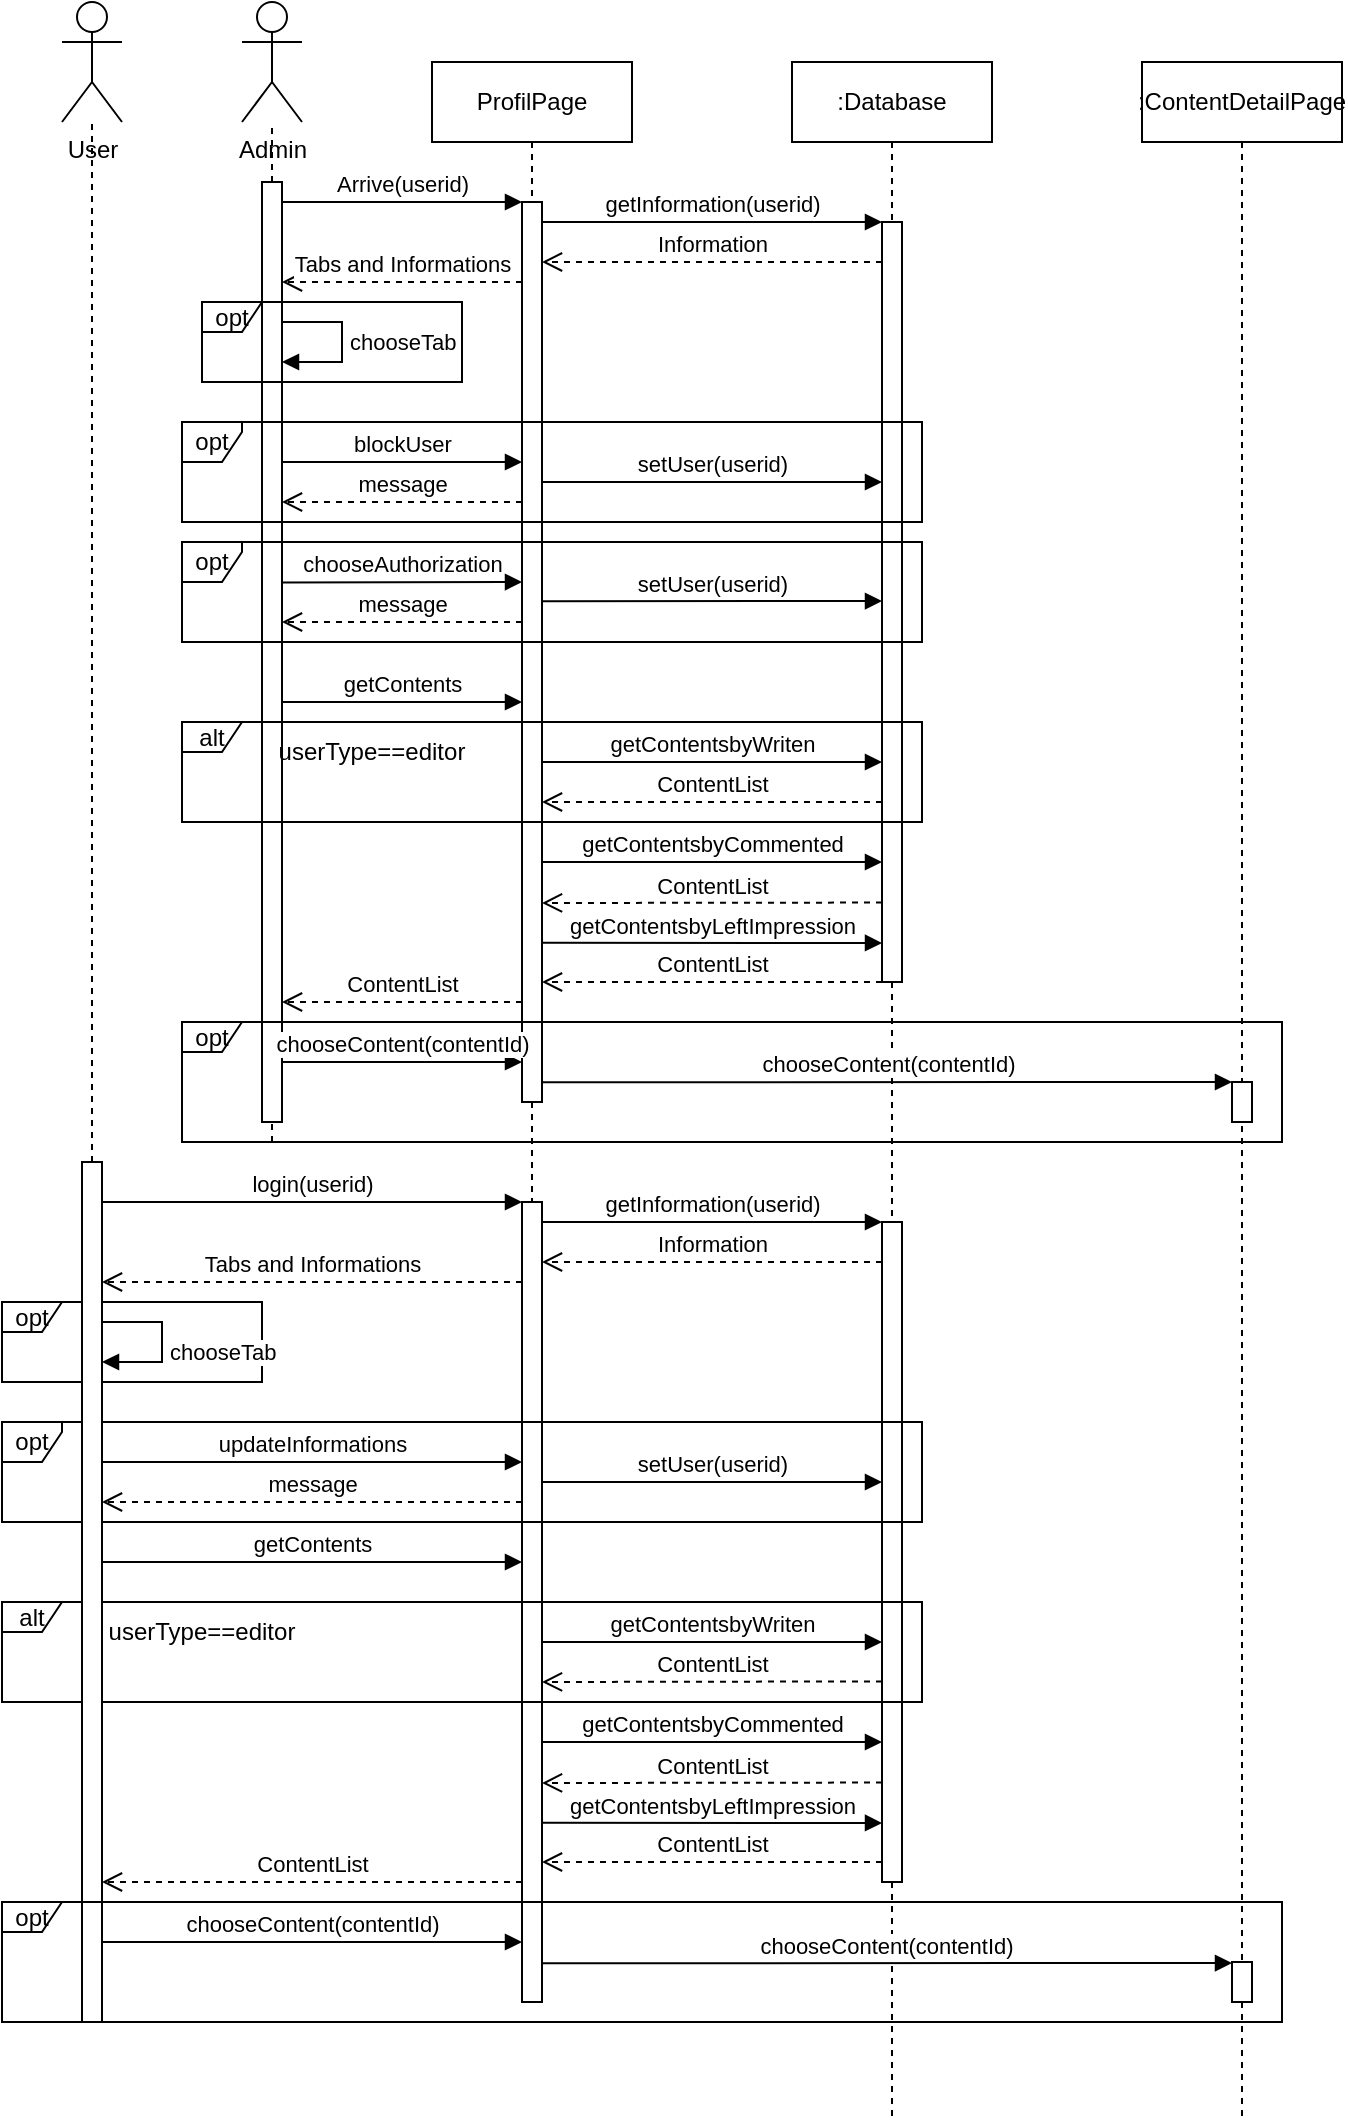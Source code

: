<mxfile version="21.2.9" type="device">
  <diagram name="Page-1" id="2YBvvXClWsGukQMizWep">
    <mxGraphModel dx="1937" dy="1089" grid="1" gridSize="10" guides="1" tooltips="1" connect="1" arrows="1" fold="1" page="1" pageScale="1" pageWidth="850" pageHeight="1100" math="0" shadow="0">
      <root>
        <mxCell id="0" />
        <mxCell id="1" parent="0" />
        <mxCell id="aM9ryv3xv72pqoxQDRHE-1" value="ProfilPage" style="shape=umlLifeline;perimeter=lifelinePerimeter;whiteSpace=wrap;html=1;container=0;dropTarget=0;collapsible=0;recursiveResize=0;outlineConnect=0;portConstraint=eastwest;newEdgeStyle={&quot;edgeStyle&quot;:&quot;elbowEdgeStyle&quot;,&quot;elbow&quot;:&quot;vertical&quot;,&quot;curved&quot;:0,&quot;rounded&quot;:0};" parent="1" vertex="1">
          <mxGeometry x="225" y="70" width="100" height="720" as="geometry" />
        </mxCell>
        <mxCell id="aM9ryv3xv72pqoxQDRHE-2" value="" style="html=1;points=[];perimeter=orthogonalPerimeter;outlineConnect=0;targetShapes=umlLifeline;portConstraint=eastwest;newEdgeStyle={&quot;edgeStyle&quot;:&quot;elbowEdgeStyle&quot;,&quot;elbow&quot;:&quot;vertical&quot;,&quot;curved&quot;:0,&quot;rounded&quot;:0};" parent="aM9ryv3xv72pqoxQDRHE-1" vertex="1">
          <mxGeometry x="45" y="70" width="10" height="450" as="geometry" />
        </mxCell>
        <mxCell id="aM9ryv3xv72pqoxQDRHE-5" value=":Database" style="shape=umlLifeline;perimeter=lifelinePerimeter;whiteSpace=wrap;html=1;container=0;dropTarget=0;collapsible=0;recursiveResize=0;outlineConnect=0;portConstraint=eastwest;newEdgeStyle={&quot;edgeStyle&quot;:&quot;elbowEdgeStyle&quot;,&quot;elbow&quot;:&quot;vertical&quot;,&quot;curved&quot;:0,&quot;rounded&quot;:0};" parent="1" vertex="1">
          <mxGeometry x="405" y="70" width="100" height="1030" as="geometry" />
        </mxCell>
        <mxCell id="aM9ryv3xv72pqoxQDRHE-6" value="" style="html=1;points=[];perimeter=orthogonalPerimeter;outlineConnect=0;targetShapes=umlLifeline;portConstraint=eastwest;newEdgeStyle={&quot;edgeStyle&quot;:&quot;elbowEdgeStyle&quot;,&quot;elbow&quot;:&quot;vertical&quot;,&quot;curved&quot;:0,&quot;rounded&quot;:0};" parent="aM9ryv3xv72pqoxQDRHE-5" vertex="1">
          <mxGeometry x="45" y="80" width="10" height="380" as="geometry" />
        </mxCell>
        <mxCell id="aM9ryv3xv72pqoxQDRHE-7" value="getInformation(userid)" style="html=1;verticalAlign=bottom;endArrow=block;edgeStyle=elbowEdgeStyle;elbow=vertical;curved=0;rounded=0;" parent="1" source="aM9ryv3xv72pqoxQDRHE-2" target="aM9ryv3xv72pqoxQDRHE-6" edge="1">
          <mxGeometry relative="1" as="geometry">
            <mxPoint x="380" y="160" as="sourcePoint" />
            <Array as="points">
              <mxPoint x="365" y="150" />
            </Array>
          </mxGeometry>
        </mxCell>
        <mxCell id="aS7JHVyA482OQ9VyYVJ9-1" value=":ContentDetailPage" style="shape=umlLifeline;perimeter=lifelinePerimeter;whiteSpace=wrap;html=1;container=0;dropTarget=0;collapsible=0;recursiveResize=0;outlineConnect=0;portConstraint=eastwest;newEdgeStyle={&quot;edgeStyle&quot;:&quot;elbowEdgeStyle&quot;,&quot;elbow&quot;:&quot;vertical&quot;,&quot;curved&quot;:0,&quot;rounded&quot;:0};" vertex="1" parent="1">
          <mxGeometry x="580" y="70" width="100" height="1030" as="geometry" />
        </mxCell>
        <mxCell id="aS7JHVyA482OQ9VyYVJ9-2" value="" style="html=1;points=[];perimeter=orthogonalPerimeter;outlineConnect=0;targetShapes=umlLifeline;portConstraint=eastwest;newEdgeStyle={&quot;edgeStyle&quot;:&quot;elbowEdgeStyle&quot;,&quot;elbow&quot;:&quot;vertical&quot;,&quot;curved&quot;:0,&quot;rounded&quot;:0};" vertex="1" parent="aS7JHVyA482OQ9VyYVJ9-1">
          <mxGeometry x="45" y="510" width="10" height="20" as="geometry" />
        </mxCell>
        <mxCell id="aS7JHVyA482OQ9VyYVJ9-84" value="" style="html=1;points=[];perimeter=orthogonalPerimeter;outlineConnect=0;targetShapes=umlLifeline;portConstraint=eastwest;newEdgeStyle={&quot;edgeStyle&quot;:&quot;elbowEdgeStyle&quot;,&quot;elbow&quot;:&quot;vertical&quot;,&quot;curved&quot;:0,&quot;rounded&quot;:0};" vertex="1" parent="aS7JHVyA482OQ9VyYVJ9-1">
          <mxGeometry x="45" y="950" width="10" height="20" as="geometry" />
        </mxCell>
        <mxCell id="aS7JHVyA482OQ9VyYVJ9-3" value="Admin" style="shape=umlActor;verticalLabelPosition=bottom;verticalAlign=top;html=1;outlineConnect=0;" vertex="1" parent="1">
          <mxGeometry x="130" y="40" width="30" height="60" as="geometry" />
        </mxCell>
        <mxCell id="aS7JHVyA482OQ9VyYVJ9-4" value="User" style="shape=umlActor;verticalLabelPosition=bottom;verticalAlign=top;html=1;outlineConnect=0;" vertex="1" parent="1">
          <mxGeometry x="40" y="40" width="30" height="60" as="geometry" />
        </mxCell>
        <mxCell id="aS7JHVyA482OQ9VyYVJ9-11" value="" style="endArrow=none;dashed=1;html=1;rounded=0;" edge="1" parent="1" source="aS7JHVyA482OQ9VyYVJ9-14" target="aS7JHVyA482OQ9VyYVJ9-3">
          <mxGeometry width="50" height="50" relative="1" as="geometry">
            <mxPoint x="145" y="800" as="sourcePoint" />
            <mxPoint x="170" y="440" as="targetPoint" />
          </mxGeometry>
        </mxCell>
        <mxCell id="aS7JHVyA482OQ9VyYVJ9-12" value="" style="endArrow=none;dashed=1;html=1;rounded=0;" edge="1" parent="1" source="aS7JHVyA482OQ9VyYVJ9-56" target="aS7JHVyA482OQ9VyYVJ9-4">
          <mxGeometry width="50" height="50" relative="1" as="geometry">
            <mxPoint x="55" y="800" as="sourcePoint" />
            <mxPoint x="120" y="320" as="targetPoint" />
          </mxGeometry>
        </mxCell>
        <mxCell id="aS7JHVyA482OQ9VyYVJ9-15" value="" style="endArrow=none;dashed=1;html=1;rounded=0;" edge="1" parent="1" target="aS7JHVyA482OQ9VyYVJ9-14">
          <mxGeometry width="50" height="50" relative="1" as="geometry">
            <mxPoint x="145" y="610" as="sourcePoint" />
            <mxPoint x="145" y="100" as="targetPoint" />
          </mxGeometry>
        </mxCell>
        <mxCell id="aS7JHVyA482OQ9VyYVJ9-14" value="" style="html=1;points=[];perimeter=orthogonalPerimeter;outlineConnect=0;targetShapes=umlLifeline;portConstraint=eastwest;newEdgeStyle={&quot;edgeStyle&quot;:&quot;elbowEdgeStyle&quot;,&quot;elbow&quot;:&quot;vertical&quot;,&quot;curved&quot;:0,&quot;rounded&quot;:0};" vertex="1" parent="1">
          <mxGeometry x="140" y="130" width="10" height="470" as="geometry" />
        </mxCell>
        <mxCell id="aS7JHVyA482OQ9VyYVJ9-19" value="Tabs and Informations" style="html=1;verticalAlign=bottom;endArrow=open;dashed=1;endSize=8;edgeStyle=elbowEdgeStyle;elbow=vertical;curved=0;rounded=0;" edge="1" parent="1">
          <mxGeometry relative="1" as="geometry">
            <mxPoint x="150" y="180" as="targetPoint" />
            <Array as="points">
              <mxPoint x="195" y="180" />
            </Array>
            <mxPoint x="270" y="180" as="sourcePoint" />
          </mxGeometry>
        </mxCell>
        <mxCell id="aS7JHVyA482OQ9VyYVJ9-20" value="Information" style="html=1;verticalAlign=bottom;endArrow=open;dashed=1;endSize=8;edgeStyle=elbowEdgeStyle;elbow=vertical;curved=0;rounded=0;" edge="1" parent="1">
          <mxGeometry relative="1" as="geometry">
            <mxPoint x="280" y="170" as="targetPoint" />
            <Array as="points">
              <mxPoint x="375" y="170" />
            </Array>
            <mxPoint x="450" y="170" as="sourcePoint" />
          </mxGeometry>
        </mxCell>
        <mxCell id="aS7JHVyA482OQ9VyYVJ9-25" value="opt" style="shape=umlFrame;whiteSpace=wrap;html=1;pointerEvents=0;width=30;height=20;" vertex="1" parent="1">
          <mxGeometry x="100" y="250" width="370" height="50" as="geometry" />
        </mxCell>
        <mxCell id="aS7JHVyA482OQ9VyYVJ9-26" value="blockUser" style="html=1;verticalAlign=bottom;endArrow=block;edgeStyle=elbowEdgeStyle;elbow=vertical;curved=0;rounded=0;" edge="1" parent="1">
          <mxGeometry width="80" relative="1" as="geometry">
            <mxPoint x="150" y="270" as="sourcePoint" />
            <mxPoint x="270" y="270" as="targetPoint" />
            <Array as="points">
              <mxPoint x="240" y="270" />
            </Array>
          </mxGeometry>
        </mxCell>
        <mxCell id="aS7JHVyA482OQ9VyYVJ9-27" value="message" style="html=1;verticalAlign=bottom;endArrow=open;dashed=1;endSize=8;edgeStyle=elbowEdgeStyle;elbow=vertical;curved=0;rounded=0;" edge="1" parent="1">
          <mxGeometry relative="1" as="geometry">
            <mxPoint x="150" y="290" as="targetPoint" />
            <Array as="points">
              <mxPoint x="185" y="290" />
            </Array>
            <mxPoint x="270" y="290" as="sourcePoint" />
          </mxGeometry>
        </mxCell>
        <mxCell id="aS7JHVyA482OQ9VyYVJ9-28" value="setUser(userid)" style="html=1;verticalAlign=bottom;endArrow=block;edgeStyle=elbowEdgeStyle;elbow=vertical;curved=0;rounded=0;" edge="1" parent="1">
          <mxGeometry width="80" relative="1" as="geometry">
            <mxPoint x="280" y="280" as="sourcePoint" />
            <mxPoint x="450" y="280" as="targetPoint" />
          </mxGeometry>
        </mxCell>
        <mxCell id="aS7JHVyA482OQ9VyYVJ9-29" value="Arrive(userid)" style="html=1;verticalAlign=bottom;endArrow=block;edgeStyle=elbowEdgeStyle;elbow=vertical;curved=0;rounded=0;" edge="1" parent="1" source="aS7JHVyA482OQ9VyYVJ9-14">
          <mxGeometry x="-0.001" width="80" relative="1" as="geometry">
            <mxPoint x="190" y="140" as="sourcePoint" />
            <mxPoint x="270" y="140" as="targetPoint" />
            <mxPoint as="offset" />
          </mxGeometry>
        </mxCell>
        <mxCell id="aS7JHVyA482OQ9VyYVJ9-30" value="opt" style="shape=umlFrame;whiteSpace=wrap;html=1;pointerEvents=0;width=30;height=20;" vertex="1" parent="1">
          <mxGeometry x="100" y="310" width="370" height="50" as="geometry" />
        </mxCell>
        <mxCell id="aS7JHVyA482OQ9VyYVJ9-31" value="chooseAuthorization" style="html=1;verticalAlign=bottom;endArrow=block;edgeStyle=elbowEdgeStyle;elbow=vertical;curved=0;rounded=0;" edge="1" parent="1">
          <mxGeometry width="80" relative="1" as="geometry">
            <mxPoint x="150" y="330.21" as="sourcePoint" />
            <mxPoint x="270" y="330" as="targetPoint" />
          </mxGeometry>
        </mxCell>
        <mxCell id="aS7JHVyA482OQ9VyYVJ9-32" value="setUser(userid)" style="html=1;verticalAlign=bottom;endArrow=block;edgeStyle=elbowEdgeStyle;elbow=vertical;curved=0;rounded=0;" edge="1" parent="1">
          <mxGeometry width="80" relative="1" as="geometry">
            <mxPoint x="280" y="339.58" as="sourcePoint" />
            <mxPoint x="450" y="339.58" as="targetPoint" />
          </mxGeometry>
        </mxCell>
        <mxCell id="aS7JHVyA482OQ9VyYVJ9-33" value="message" style="html=1;verticalAlign=bottom;endArrow=open;dashed=1;endSize=8;edgeStyle=elbowEdgeStyle;elbow=vertical;curved=0;rounded=0;" edge="1" parent="1">
          <mxGeometry relative="1" as="geometry">
            <mxPoint x="150" y="350" as="targetPoint" />
            <Array as="points">
              <mxPoint x="185" y="350" />
            </Array>
            <mxPoint x="270" y="350" as="sourcePoint" />
          </mxGeometry>
        </mxCell>
        <mxCell id="aS7JHVyA482OQ9VyYVJ9-34" value="opt" style="shape=umlFrame;whiteSpace=wrap;html=1;pointerEvents=0;width=30;height=15;" vertex="1" parent="1">
          <mxGeometry x="110" y="190" width="130" height="40" as="geometry" />
        </mxCell>
        <mxCell id="aS7JHVyA482OQ9VyYVJ9-38" value="chooseTab" style="html=1;align=left;spacingLeft=2;endArrow=block;rounded=0;edgeStyle=orthogonalEdgeStyle;curved=0;rounded=0;" edge="1" target="aS7JHVyA482OQ9VyYVJ9-14" parent="1">
          <mxGeometry x="0.111" relative="1" as="geometry">
            <mxPoint x="150" y="190" as="sourcePoint" />
            <Array as="points">
              <mxPoint x="150" y="200" />
              <mxPoint x="180" y="200" />
              <mxPoint x="180" y="220" />
            </Array>
            <mxPoint x="155" y="220" as="targetPoint" />
            <mxPoint as="offset" />
          </mxGeometry>
        </mxCell>
        <mxCell id="aS7JHVyA482OQ9VyYVJ9-40" value="alt" style="shape=umlFrame;whiteSpace=wrap;html=1;pointerEvents=0;width=30;height=15;" vertex="1" parent="1">
          <mxGeometry x="100" y="400" width="370" height="50" as="geometry" />
        </mxCell>
        <mxCell id="aS7JHVyA482OQ9VyYVJ9-41" value="getContents" style="html=1;verticalAlign=bottom;endArrow=block;edgeStyle=elbowEdgeStyle;elbow=vertical;curved=0;rounded=0;" edge="1" parent="1" target="aM9ryv3xv72pqoxQDRHE-2">
          <mxGeometry width="80" relative="1" as="geometry">
            <mxPoint x="150" y="390" as="sourcePoint" />
            <mxPoint x="230" y="390" as="targetPoint" />
          </mxGeometry>
        </mxCell>
        <mxCell id="aS7JHVyA482OQ9VyYVJ9-42" value="getContentsbyWriten" style="html=1;verticalAlign=bottom;endArrow=block;edgeStyle=elbowEdgeStyle;elbow=vertical;curved=0;rounded=0;" edge="1" parent="1">
          <mxGeometry width="80" relative="1" as="geometry">
            <mxPoint x="280" y="420" as="sourcePoint" />
            <mxPoint x="450" y="420" as="targetPoint" />
          </mxGeometry>
        </mxCell>
        <mxCell id="aS7JHVyA482OQ9VyYVJ9-44" value="getContentsbyCommented" style="html=1;verticalAlign=bottom;endArrow=block;edgeStyle=elbowEdgeStyle;elbow=vertical;curved=0;rounded=0;" edge="1" parent="1">
          <mxGeometry width="80" relative="1" as="geometry">
            <mxPoint x="280" y="470.0" as="sourcePoint" />
            <mxPoint x="450" y="470.0" as="targetPoint" />
          </mxGeometry>
        </mxCell>
        <mxCell id="aS7JHVyA482OQ9VyYVJ9-45" value="getContentsbyLeftImpression" style="html=1;verticalAlign=bottom;endArrow=block;edgeStyle=elbowEdgeStyle;elbow=vertical;curved=0;rounded=0;" edge="1" parent="1">
          <mxGeometry width="80" relative="1" as="geometry">
            <mxPoint x="280" y="510.35" as="sourcePoint" />
            <mxPoint x="450" y="510.35" as="targetPoint" />
          </mxGeometry>
        </mxCell>
        <mxCell id="aS7JHVyA482OQ9VyYVJ9-46" value="ContentList" style="html=1;verticalAlign=bottom;endArrow=open;dashed=1;endSize=8;edgeStyle=elbowEdgeStyle;elbow=vertical;curved=0;rounded=0;" edge="1" parent="1" source="aM9ryv3xv72pqoxQDRHE-6">
          <mxGeometry relative="1" as="geometry">
            <mxPoint x="400" y="440" as="sourcePoint" />
            <mxPoint x="280" y="440" as="targetPoint" />
          </mxGeometry>
        </mxCell>
        <mxCell id="aS7JHVyA482OQ9VyYVJ9-47" value="ContentList" style="html=1;verticalAlign=bottom;endArrow=open;dashed=1;endSize=8;edgeStyle=elbowEdgeStyle;elbow=vertical;curved=0;rounded=0;" edge="1" parent="1">
          <mxGeometry relative="1" as="geometry">
            <mxPoint x="450" y="490.28" as="sourcePoint" />
            <mxPoint x="280" y="490.28" as="targetPoint" />
          </mxGeometry>
        </mxCell>
        <mxCell id="aS7JHVyA482OQ9VyYVJ9-48" value="ContentList" style="html=1;verticalAlign=bottom;endArrow=open;dashed=1;endSize=8;edgeStyle=elbowEdgeStyle;elbow=vertical;curved=0;rounded=0;" edge="1" parent="1">
          <mxGeometry relative="1" as="geometry">
            <mxPoint x="450" y="530" as="sourcePoint" />
            <mxPoint x="280" y="530" as="targetPoint" />
          </mxGeometry>
        </mxCell>
        <mxCell id="aS7JHVyA482OQ9VyYVJ9-49" value="userType==editor" style="text;html=1;strokeColor=none;fillColor=none;align=center;verticalAlign=middle;whiteSpace=wrap;rounded=0;" vertex="1" parent="1">
          <mxGeometry x="165" y="400" width="60" height="30" as="geometry" />
        </mxCell>
        <mxCell id="aS7JHVyA482OQ9VyYVJ9-50" value="ContentList" style="html=1;verticalAlign=bottom;endArrow=open;dashed=1;endSize=8;edgeStyle=elbowEdgeStyle;elbow=vertical;curved=0;rounded=0;" edge="1" parent="1">
          <mxGeometry relative="1" as="geometry">
            <mxPoint x="270" y="540" as="sourcePoint" />
            <mxPoint x="150" y="540" as="targetPoint" />
          </mxGeometry>
        </mxCell>
        <mxCell id="aS7JHVyA482OQ9VyYVJ9-51" value="chooseContent(contentId)" style="html=1;verticalAlign=bottom;endArrow=block;edgeStyle=elbowEdgeStyle;elbow=vertical;curved=0;rounded=0;" edge="1" parent="1" target="aM9ryv3xv72pqoxQDRHE-2">
          <mxGeometry width="80" relative="1" as="geometry">
            <mxPoint x="150" y="570" as="sourcePoint" />
            <mxPoint x="250" y="570" as="targetPoint" />
          </mxGeometry>
        </mxCell>
        <mxCell id="aS7JHVyA482OQ9VyYVJ9-52" value="chooseContent(contentId)" style="html=1;verticalAlign=bottom;endArrow=block;edgeStyle=elbowEdgeStyle;elbow=vertical;curved=0;rounded=0;exitX=1.036;exitY=0.978;exitDx=0;exitDy=0;exitPerimeter=0;" edge="1" parent="1" source="aM9ryv3xv72pqoxQDRHE-2" target="aS7JHVyA482OQ9VyYVJ9-2">
          <mxGeometry width="80" relative="1" as="geometry">
            <mxPoint x="300" y="580" as="sourcePoint" />
            <mxPoint x="610" y="580" as="targetPoint" />
          </mxGeometry>
        </mxCell>
        <mxCell id="aS7JHVyA482OQ9VyYVJ9-53" value="" style="html=1;points=[];perimeter=orthogonalPerimeter;outlineConnect=0;targetShapes=umlLifeline;portConstraint=eastwest;newEdgeStyle={&quot;edgeStyle&quot;:&quot;elbowEdgeStyle&quot;,&quot;elbow&quot;:&quot;vertical&quot;,&quot;curved&quot;:0,&quot;rounded&quot;:0};" vertex="1" parent="1">
          <mxGeometry x="270" y="640" width="10" height="400" as="geometry" />
        </mxCell>
        <mxCell id="aS7JHVyA482OQ9VyYVJ9-54" value="" style="html=1;points=[];perimeter=orthogonalPerimeter;outlineConnect=0;targetShapes=umlLifeline;portConstraint=eastwest;newEdgeStyle={&quot;edgeStyle&quot;:&quot;elbowEdgeStyle&quot;,&quot;elbow&quot;:&quot;vertical&quot;,&quot;curved&quot;:0,&quot;rounded&quot;:0};" vertex="1" parent="1">
          <mxGeometry x="450" y="650" width="10" height="330" as="geometry" />
        </mxCell>
        <mxCell id="aS7JHVyA482OQ9VyYVJ9-55" value="getInformation(userid)" style="html=1;verticalAlign=bottom;endArrow=block;edgeStyle=elbowEdgeStyle;elbow=vertical;curved=0;rounded=0;" edge="1" parent="1" source="aS7JHVyA482OQ9VyYVJ9-53" target="aS7JHVyA482OQ9VyYVJ9-54">
          <mxGeometry relative="1" as="geometry">
            <mxPoint x="380" y="660" as="sourcePoint" />
            <Array as="points">
              <mxPoint x="365" y="650" />
            </Array>
          </mxGeometry>
        </mxCell>
        <mxCell id="aS7JHVyA482OQ9VyYVJ9-57" value="Tabs and Informations" style="html=1;verticalAlign=bottom;endArrow=open;dashed=1;endSize=8;edgeStyle=elbowEdgeStyle;elbow=vertical;curved=0;rounded=0;" edge="1" parent="1" target="aS7JHVyA482OQ9VyYVJ9-56">
          <mxGeometry relative="1" as="geometry">
            <mxPoint x="150" y="680" as="targetPoint" />
            <Array as="points">
              <mxPoint x="195" y="680" />
            </Array>
            <mxPoint x="270" y="680" as="sourcePoint" />
          </mxGeometry>
        </mxCell>
        <mxCell id="aS7JHVyA482OQ9VyYVJ9-58" value="Information" style="html=1;verticalAlign=bottom;endArrow=open;dashed=1;endSize=8;edgeStyle=elbowEdgeStyle;elbow=vertical;curved=0;rounded=0;" edge="1" parent="1">
          <mxGeometry relative="1" as="geometry">
            <mxPoint x="280" y="670" as="targetPoint" />
            <Array as="points">
              <mxPoint x="375" y="670" />
            </Array>
            <mxPoint x="450" y="670" as="sourcePoint" />
          </mxGeometry>
        </mxCell>
        <mxCell id="aS7JHVyA482OQ9VyYVJ9-59" value="opt" style="shape=umlFrame;whiteSpace=wrap;html=1;pointerEvents=0;width=30;height=20;" vertex="1" parent="1">
          <mxGeometry x="10" y="750" width="460" height="50" as="geometry" />
        </mxCell>
        <mxCell id="aS7JHVyA482OQ9VyYVJ9-60" value="updateInformations" style="html=1;verticalAlign=bottom;endArrow=block;edgeStyle=elbowEdgeStyle;elbow=vertical;curved=0;rounded=0;" edge="1" parent="1" source="aS7JHVyA482OQ9VyYVJ9-56">
          <mxGeometry width="80" relative="1" as="geometry">
            <mxPoint x="150" y="770" as="sourcePoint" />
            <mxPoint x="270" y="770" as="targetPoint" />
            <Array as="points">
              <mxPoint x="240" y="770" />
            </Array>
          </mxGeometry>
        </mxCell>
        <mxCell id="aS7JHVyA482OQ9VyYVJ9-61" value="message" style="html=1;verticalAlign=bottom;endArrow=open;dashed=1;endSize=8;edgeStyle=elbowEdgeStyle;elbow=vertical;curved=0;rounded=0;" edge="1" parent="1" target="aS7JHVyA482OQ9VyYVJ9-56">
          <mxGeometry relative="1" as="geometry">
            <mxPoint x="150" y="790" as="targetPoint" />
            <Array as="points">
              <mxPoint x="185" y="790" />
            </Array>
            <mxPoint x="270" y="790" as="sourcePoint" />
          </mxGeometry>
        </mxCell>
        <mxCell id="aS7JHVyA482OQ9VyYVJ9-62" value="setUser(userid)" style="html=1;verticalAlign=bottom;endArrow=block;edgeStyle=elbowEdgeStyle;elbow=vertical;curved=0;rounded=0;" edge="1" parent="1">
          <mxGeometry width="80" relative="1" as="geometry">
            <mxPoint x="280" y="780" as="sourcePoint" />
            <mxPoint x="450" y="780" as="targetPoint" />
          </mxGeometry>
        </mxCell>
        <mxCell id="aS7JHVyA482OQ9VyYVJ9-63" value="login(userid)" style="html=1;verticalAlign=bottom;endArrow=block;edgeStyle=elbowEdgeStyle;elbow=vertical;curved=0;rounded=0;" edge="1" parent="1" source="aS7JHVyA482OQ9VyYVJ9-56">
          <mxGeometry x="-0.001" width="80" relative="1" as="geometry">
            <mxPoint x="190" y="640" as="sourcePoint" />
            <mxPoint x="270" y="640" as="targetPoint" />
            <mxPoint as="offset" />
          </mxGeometry>
        </mxCell>
        <mxCell id="aS7JHVyA482OQ9VyYVJ9-68" value="opt" style="shape=umlFrame;whiteSpace=wrap;html=1;pointerEvents=0;width=30;height=15;" vertex="1" parent="1">
          <mxGeometry x="10" y="690" width="130" height="40" as="geometry" />
        </mxCell>
        <mxCell id="aS7JHVyA482OQ9VyYVJ9-69" value="chooseTab" style="html=1;align=left;spacingLeft=2;endArrow=block;rounded=0;edgeStyle=orthogonalEdgeStyle;curved=0;rounded=0;" edge="1" parent="1" target="aS7JHVyA482OQ9VyYVJ9-56" source="aS7JHVyA482OQ9VyYVJ9-56">
          <mxGeometry x="0.111" relative="1" as="geometry">
            <mxPoint x="150" y="690" as="sourcePoint" />
            <Array as="points">
              <mxPoint x="90" y="700" />
              <mxPoint x="90" y="720" />
            </Array>
            <mxPoint x="155" y="720" as="targetPoint" />
            <mxPoint as="offset" />
          </mxGeometry>
        </mxCell>
        <mxCell id="aS7JHVyA482OQ9VyYVJ9-70" value="alt" style="shape=umlFrame;whiteSpace=wrap;html=1;pointerEvents=0;width=30;height=15;" vertex="1" parent="1">
          <mxGeometry x="10" y="840" width="460" height="50" as="geometry" />
        </mxCell>
        <mxCell id="aS7JHVyA482OQ9VyYVJ9-71" value="getContents" style="html=1;verticalAlign=bottom;endArrow=block;edgeStyle=elbowEdgeStyle;elbow=vertical;curved=0;rounded=0;" edge="1" parent="1" target="aS7JHVyA482OQ9VyYVJ9-53" source="aS7JHVyA482OQ9VyYVJ9-56">
          <mxGeometry width="80" relative="1" as="geometry">
            <mxPoint x="150" y="890" as="sourcePoint" />
            <mxPoint x="230" y="890" as="targetPoint" />
            <Array as="points">
              <mxPoint x="220" y="820" />
            </Array>
          </mxGeometry>
        </mxCell>
        <mxCell id="aS7JHVyA482OQ9VyYVJ9-72" value="getContentsbyWriten" style="html=1;verticalAlign=bottom;endArrow=block;edgeStyle=elbowEdgeStyle;elbow=vertical;curved=0;rounded=0;" edge="1" parent="1">
          <mxGeometry width="80" relative="1" as="geometry">
            <mxPoint x="280" y="860" as="sourcePoint" />
            <mxPoint x="450" y="860" as="targetPoint" />
          </mxGeometry>
        </mxCell>
        <mxCell id="aS7JHVyA482OQ9VyYVJ9-73" value="getContentsbyCommented" style="html=1;verticalAlign=bottom;endArrow=block;edgeStyle=elbowEdgeStyle;elbow=vertical;curved=0;rounded=0;" edge="1" parent="1">
          <mxGeometry width="80" relative="1" as="geometry">
            <mxPoint x="280" y="910" as="sourcePoint" />
            <mxPoint x="450" y="910" as="targetPoint" />
          </mxGeometry>
        </mxCell>
        <mxCell id="aS7JHVyA482OQ9VyYVJ9-74" value="getContentsbyLeftImpression" style="html=1;verticalAlign=bottom;endArrow=block;edgeStyle=elbowEdgeStyle;elbow=vertical;curved=0;rounded=0;" edge="1" parent="1">
          <mxGeometry width="80" relative="1" as="geometry">
            <mxPoint x="280" y="950.35" as="sourcePoint" />
            <mxPoint x="450" y="950.35" as="targetPoint" />
          </mxGeometry>
        </mxCell>
        <mxCell id="aS7JHVyA482OQ9VyYVJ9-75" value="ContentList" style="html=1;verticalAlign=bottom;endArrow=open;dashed=1;endSize=8;edgeStyle=elbowEdgeStyle;elbow=vertical;curved=0;rounded=0;" edge="1" parent="1">
          <mxGeometry relative="1" as="geometry">
            <mxPoint x="450" y="879.704" as="sourcePoint" />
            <mxPoint x="280" y="880" as="targetPoint" />
          </mxGeometry>
        </mxCell>
        <mxCell id="aS7JHVyA482OQ9VyYVJ9-76" value="ContentList" style="html=1;verticalAlign=bottom;endArrow=open;dashed=1;endSize=8;edgeStyle=elbowEdgeStyle;elbow=vertical;curved=0;rounded=0;" edge="1" parent="1">
          <mxGeometry relative="1" as="geometry">
            <mxPoint x="450" y="930.28" as="sourcePoint" />
            <mxPoint x="280" y="930.28" as="targetPoint" />
          </mxGeometry>
        </mxCell>
        <mxCell id="aS7JHVyA482OQ9VyYVJ9-77" value="ContentList" style="html=1;verticalAlign=bottom;endArrow=open;dashed=1;endSize=8;edgeStyle=elbowEdgeStyle;elbow=vertical;curved=0;rounded=0;" edge="1" parent="1">
          <mxGeometry relative="1" as="geometry">
            <mxPoint x="450" y="970" as="sourcePoint" />
            <mxPoint x="280" y="970" as="targetPoint" />
          </mxGeometry>
        </mxCell>
        <mxCell id="aS7JHVyA482OQ9VyYVJ9-78" value="userType==editor" style="text;html=1;strokeColor=none;fillColor=none;align=center;verticalAlign=middle;whiteSpace=wrap;rounded=0;" vertex="1" parent="1">
          <mxGeometry x="80" y="840" width="60" height="30" as="geometry" />
        </mxCell>
        <mxCell id="aS7JHVyA482OQ9VyYVJ9-79" value="ContentList" style="html=1;verticalAlign=bottom;endArrow=open;dashed=1;endSize=8;edgeStyle=elbowEdgeStyle;elbow=vertical;curved=0;rounded=0;" edge="1" parent="1" target="aS7JHVyA482OQ9VyYVJ9-56">
          <mxGeometry relative="1" as="geometry">
            <mxPoint x="270" y="980" as="sourcePoint" />
            <mxPoint x="150" y="980" as="targetPoint" />
          </mxGeometry>
        </mxCell>
        <mxCell id="aS7JHVyA482OQ9VyYVJ9-80" value="chooseContent(contentId)" style="html=1;verticalAlign=bottom;endArrow=block;edgeStyle=elbowEdgeStyle;elbow=vertical;curved=0;rounded=0;" edge="1" parent="1" source="aS7JHVyA482OQ9VyYVJ9-56">
          <mxGeometry width="80" relative="1" as="geometry">
            <mxPoint x="150" y="1010" as="sourcePoint" />
            <mxPoint x="270" y="1010.074" as="targetPoint" />
          </mxGeometry>
        </mxCell>
        <mxCell id="aS7JHVyA482OQ9VyYVJ9-81" value="" style="endArrow=none;dashed=1;html=1;rounded=0;" edge="1" parent="1" target="aS7JHVyA482OQ9VyYVJ9-56">
          <mxGeometry width="50" height="50" relative="1" as="geometry">
            <mxPoint x="55" y="800" as="sourcePoint" />
            <mxPoint x="55" y="100" as="targetPoint" />
          </mxGeometry>
        </mxCell>
        <mxCell id="aS7JHVyA482OQ9VyYVJ9-56" value="" style="html=1;points=[];perimeter=orthogonalPerimeter;outlineConnect=0;targetShapes=umlLifeline;portConstraint=eastwest;newEdgeStyle={&quot;edgeStyle&quot;:&quot;elbowEdgeStyle&quot;,&quot;elbow&quot;:&quot;vertical&quot;,&quot;curved&quot;:0,&quot;rounded&quot;:0};" vertex="1" parent="1">
          <mxGeometry x="50" y="620" width="10" height="430" as="geometry" />
        </mxCell>
        <mxCell id="aS7JHVyA482OQ9VyYVJ9-86" value="chooseContent(contentId)" style="html=1;verticalAlign=bottom;endArrow=block;edgeStyle=elbowEdgeStyle;elbow=vertical;curved=0;rounded=0;exitX=1.036;exitY=0.978;exitDx=0;exitDy=0;exitPerimeter=0;" edge="1" parent="1">
          <mxGeometry width="80" relative="1" as="geometry">
            <mxPoint x="280" y="1020.64" as="sourcePoint" />
            <mxPoint x="625" y="1020.64" as="targetPoint" />
          </mxGeometry>
        </mxCell>
        <mxCell id="aS7JHVyA482OQ9VyYVJ9-87" value="opt" style="shape=umlFrame;whiteSpace=wrap;html=1;pointerEvents=0;width=30;height=15;" vertex="1" parent="1">
          <mxGeometry x="100" y="550" width="550" height="60" as="geometry" />
        </mxCell>
        <mxCell id="aS7JHVyA482OQ9VyYVJ9-88" value="opt" style="shape=umlFrame;whiteSpace=wrap;html=1;pointerEvents=0;width=30;height=15;" vertex="1" parent="1">
          <mxGeometry x="10" y="990" width="640" height="60" as="geometry" />
        </mxCell>
      </root>
    </mxGraphModel>
  </diagram>
</mxfile>
